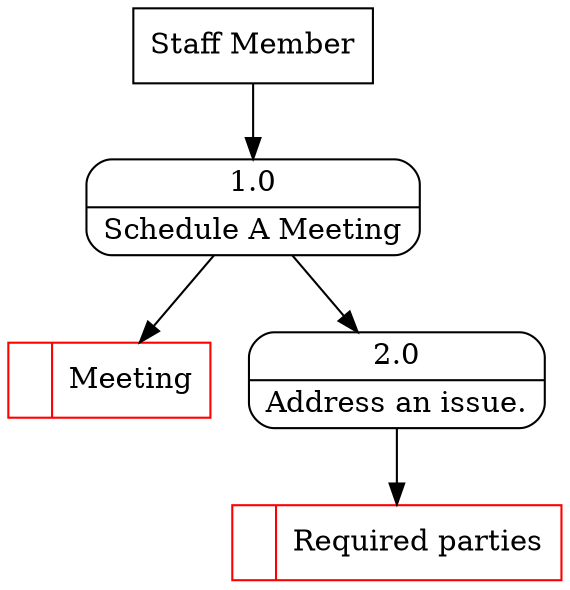 digraph dfd2{ 
node[shape=record]
200 [label="<f0>  |<f1> Meeting " color=red];
201 [label="Staff Member" shape=box];
202 [label="{<f0> 1.0|<f1> Schedule A Meeting }" shape=Mrecord];
2 [label="{<f0> 2.0|<f1> Address an issue. }" shape=Mrecord];
202 -> 2
1001 [label="<f0>  |<f1> Required parties " color=red];
2 -> 1001
201 -> 202
202 -> 200
}